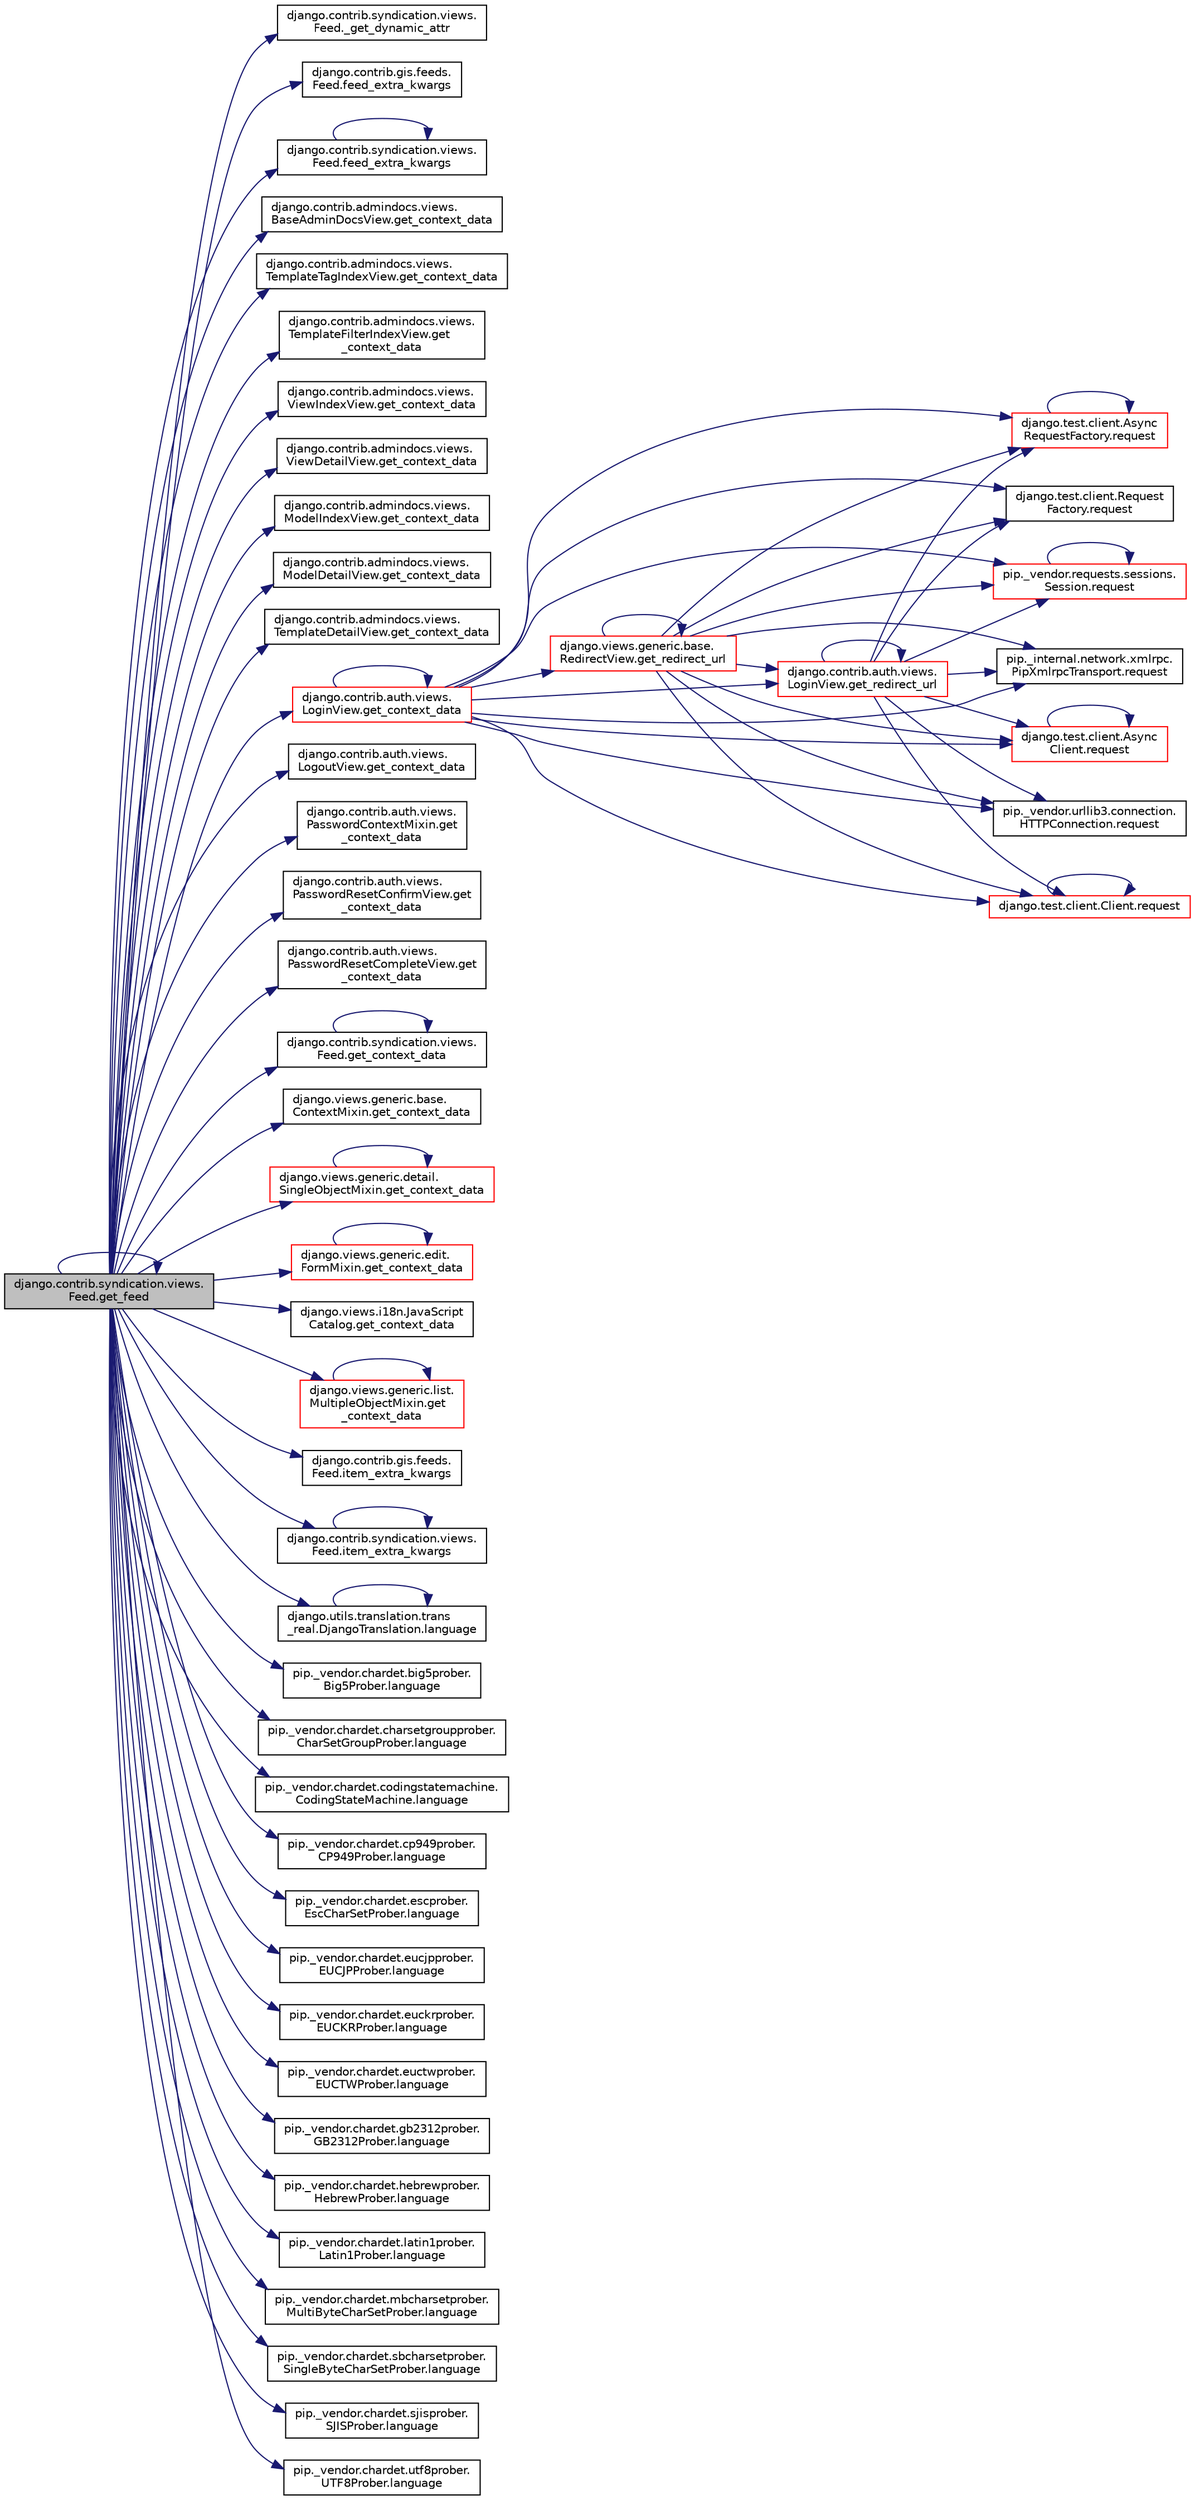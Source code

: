 digraph "django.contrib.syndication.views.Feed.get_feed"
{
 // LATEX_PDF_SIZE
  edge [fontname="Helvetica",fontsize="10",labelfontname="Helvetica",labelfontsize="10"];
  node [fontname="Helvetica",fontsize="10",shape=record];
  rankdir="LR";
  Node1 [label="django.contrib.syndication.views.\lFeed.get_feed",height=0.2,width=0.4,color="black", fillcolor="grey75", style="filled", fontcolor="black",tooltip=" "];
  Node1 -> Node2 [color="midnightblue",fontsize="10",style="solid",fontname="Helvetica"];
  Node2 [label="django.contrib.syndication.views.\lFeed._get_dynamic_attr",height=0.2,width=0.4,color="black", fillcolor="white", style="filled",URL="$df/de9/classdjango_1_1contrib_1_1syndication_1_1views_1_1_feed.html#a947e0b52ba0195195aab25a04c6b9958",tooltip=" "];
  Node1 -> Node3 [color="midnightblue",fontsize="10",style="solid",fontname="Helvetica"];
  Node3 [label="django.contrib.gis.feeds.\lFeed.feed_extra_kwargs",height=0.2,width=0.4,color="black", fillcolor="white", style="filled",URL="$d0/d61/classdjango_1_1contrib_1_1gis_1_1feeds_1_1_feed.html#a7953b3c420b877af6b4433cb3379c64e",tooltip=" "];
  Node1 -> Node4 [color="midnightblue",fontsize="10",style="solid",fontname="Helvetica"];
  Node4 [label="django.contrib.syndication.views.\lFeed.feed_extra_kwargs",height=0.2,width=0.4,color="black", fillcolor="white", style="filled",URL="$df/de9/classdjango_1_1contrib_1_1syndication_1_1views_1_1_feed.html#afcb066bbc1f713aa19f6c3bd901802ad",tooltip=" "];
  Node4 -> Node4 [color="midnightblue",fontsize="10",style="solid",fontname="Helvetica"];
  Node1 -> Node5 [color="midnightblue",fontsize="10",style="solid",fontname="Helvetica"];
  Node5 [label="django.contrib.admindocs.views.\lBaseAdminDocsView.get_context_data",height=0.2,width=0.4,color="black", fillcolor="white", style="filled",URL="$db/dfd/classdjango_1_1contrib_1_1admindocs_1_1views_1_1_base_admin_docs_view.html#afe507747239d4ee0962879aacad07988",tooltip=" "];
  Node1 -> Node6 [color="midnightblue",fontsize="10",style="solid",fontname="Helvetica"];
  Node6 [label="django.contrib.admindocs.views.\lTemplateTagIndexView.get_context_data",height=0.2,width=0.4,color="black", fillcolor="white", style="filled",URL="$de/dc2/classdjango_1_1contrib_1_1admindocs_1_1views_1_1_template_tag_index_view.html#a8694f48e49dc87745ab33af5b3586129",tooltip=" "];
  Node1 -> Node7 [color="midnightblue",fontsize="10",style="solid",fontname="Helvetica"];
  Node7 [label="django.contrib.admindocs.views.\lTemplateFilterIndexView.get\l_context_data",height=0.2,width=0.4,color="black", fillcolor="white", style="filled",URL="$d6/dda/classdjango_1_1contrib_1_1admindocs_1_1views_1_1_template_filter_index_view.html#a6894c4cfedb0f79e9dfa8826705bcc8d",tooltip=" "];
  Node1 -> Node8 [color="midnightblue",fontsize="10",style="solid",fontname="Helvetica"];
  Node8 [label="django.contrib.admindocs.views.\lViewIndexView.get_context_data",height=0.2,width=0.4,color="black", fillcolor="white", style="filled",URL="$db/d45/classdjango_1_1contrib_1_1admindocs_1_1views_1_1_view_index_view.html#afcfec43228660330edfbed2de6a40a2e",tooltip=" "];
  Node1 -> Node9 [color="midnightblue",fontsize="10",style="solid",fontname="Helvetica"];
  Node9 [label="django.contrib.admindocs.views.\lViewDetailView.get_context_data",height=0.2,width=0.4,color="black", fillcolor="white", style="filled",URL="$db/d46/classdjango_1_1contrib_1_1admindocs_1_1views_1_1_view_detail_view.html#af0c3d66f4bdcbba051bc1be84d510a16",tooltip=" "];
  Node1 -> Node10 [color="midnightblue",fontsize="10",style="solid",fontname="Helvetica"];
  Node10 [label="django.contrib.admindocs.views.\lModelIndexView.get_context_data",height=0.2,width=0.4,color="black", fillcolor="white", style="filled",URL="$d0/dbc/classdjango_1_1contrib_1_1admindocs_1_1views_1_1_model_index_view.html#af1c785c4376fb2c8de1c6378a5755ca6",tooltip=" "];
  Node1 -> Node11 [color="midnightblue",fontsize="10",style="solid",fontname="Helvetica"];
  Node11 [label="django.contrib.admindocs.views.\lModelDetailView.get_context_data",height=0.2,width=0.4,color="black", fillcolor="white", style="filled",URL="$d4/d58/classdjango_1_1contrib_1_1admindocs_1_1views_1_1_model_detail_view.html#abae4d62fc41edfe62aad89bc8732010d",tooltip=" "];
  Node1 -> Node12 [color="midnightblue",fontsize="10",style="solid",fontname="Helvetica"];
  Node12 [label="django.contrib.admindocs.views.\lTemplateDetailView.get_context_data",height=0.2,width=0.4,color="black", fillcolor="white", style="filled",URL="$da/d79/classdjango_1_1contrib_1_1admindocs_1_1views_1_1_template_detail_view.html#aeecbbe7d1473d12356e9a7eeb23f504c",tooltip=" "];
  Node1 -> Node13 [color="midnightblue",fontsize="10",style="solid",fontname="Helvetica"];
  Node13 [label="django.contrib.auth.views.\lLoginView.get_context_data",height=0.2,width=0.4,color="red", fillcolor="white", style="filled",URL="$dd/d60/classdjango_1_1contrib_1_1auth_1_1views_1_1_login_view.html#acff2e1c7aa1e0c6dc66cb3e8e26a5ea1",tooltip=" "];
  Node13 -> Node13 [color="midnightblue",fontsize="10",style="solid",fontname="Helvetica"];
  Node13 -> Node14 [color="midnightblue",fontsize="10",style="solid",fontname="Helvetica"];
  Node14 [label="django.contrib.auth.views.\lLoginView.get_redirect_url",height=0.2,width=0.4,color="red", fillcolor="white", style="filled",URL="$dd/d60/classdjango_1_1contrib_1_1auth_1_1views_1_1_login_view.html#a8b4c3af080df3c4b69b0d8f422557c27",tooltip=" "];
  Node14 -> Node14 [color="midnightblue",fontsize="10",style="solid",fontname="Helvetica"];
  Node14 -> Node16 [color="midnightblue",fontsize="10",style="solid",fontname="Helvetica"];
  Node16 [label="django.test.client.Request\lFactory.request",height=0.2,width=0.4,color="black", fillcolor="white", style="filled",URL="$db/d7f/classdjango_1_1test_1_1client_1_1_request_factory.html#a12550839ba4cbabcf38bff0d2ff69f0a",tooltip=" "];
  Node14 -> Node17 [color="midnightblue",fontsize="10",style="solid",fontname="Helvetica"];
  Node17 [label="django.test.client.Async\lRequestFactory.request",height=0.2,width=0.4,color="red", fillcolor="white", style="filled",URL="$d6/de5/classdjango_1_1test_1_1client_1_1_async_request_factory.html#a8dcee74bc0f05203aa2aa2aad95555a9",tooltip=" "];
  Node17 -> Node17 [color="midnightblue",fontsize="10",style="solid",fontname="Helvetica"];
  Node14 -> Node19 [color="midnightblue",fontsize="10",style="solid",fontname="Helvetica"];
  Node19 [label="django.test.client.Client.request",height=0.2,width=0.4,color="red", fillcolor="white", style="filled",URL="$d2/d2e/classdjango_1_1test_1_1client_1_1_client.html#a4b25cead120a234c08a522e016cb6138",tooltip=" "];
  Node19 -> Node19 [color="midnightblue",fontsize="10",style="solid",fontname="Helvetica"];
  Node14 -> Node24 [color="midnightblue",fontsize="10",style="solid",fontname="Helvetica"];
  Node24 [label="django.test.client.Async\lClient.request",height=0.2,width=0.4,color="red", fillcolor="white", style="filled",URL="$d9/dd7/classdjango_1_1test_1_1client_1_1_async_client.html#a38330cfdf01cb69d3dd0bdb8b9777bd9",tooltip=" "];
  Node24 -> Node24 [color="midnightblue",fontsize="10",style="solid",fontname="Helvetica"];
  Node14 -> Node25 [color="midnightblue",fontsize="10",style="solid",fontname="Helvetica"];
  Node25 [label="pip._internal.network.xmlrpc.\lPipXmlrpcTransport.request",height=0.2,width=0.4,color="black", fillcolor="white", style="filled",URL="$dd/d8a/classpip_1_1__internal_1_1network_1_1xmlrpc_1_1_pip_xmlrpc_transport.html#adb84317dcc522d845a56ce9cc4f82522",tooltip=" "];
  Node14 -> Node26 [color="midnightblue",fontsize="10",style="solid",fontname="Helvetica"];
  Node26 [label="pip._vendor.requests.sessions.\lSession.request",height=0.2,width=0.4,color="red", fillcolor="white", style="filled",URL="$da/de9/classpip_1_1__vendor_1_1requests_1_1sessions_1_1_session.html#a718b60e99280c6ef1a346cb6dc0a90c8",tooltip=" "];
  Node26 -> Node26 [color="midnightblue",fontsize="10",style="solid",fontname="Helvetica"];
  Node14 -> Node458 [color="midnightblue",fontsize="10",style="solid",fontname="Helvetica"];
  Node458 [label="pip._vendor.urllib3.connection.\lHTTPConnection.request",height=0.2,width=0.4,color="black", fillcolor="white", style="filled",URL="$d2/d75/classpip_1_1__vendor_1_1urllib3_1_1connection_1_1_h_t_t_p_connection.html#ae44707607a133fa0d27085cc2ea9ef85",tooltip=" "];
  Node13 -> Node2768 [color="midnightblue",fontsize="10",style="solid",fontname="Helvetica"];
  Node2768 [label="django.views.generic.base.\lRedirectView.get_redirect_url",height=0.2,width=0.4,color="red", fillcolor="white", style="filled",URL="$dd/dec/classdjango_1_1views_1_1generic_1_1base_1_1_redirect_view.html#a85ffe8d60d5ef6e330995fdaf6330929",tooltip=" "];
  Node2768 -> Node14 [color="midnightblue",fontsize="10",style="solid",fontname="Helvetica"];
  Node2768 -> Node2768 [color="midnightblue",fontsize="10",style="solid",fontname="Helvetica"];
  Node2768 -> Node16 [color="midnightblue",fontsize="10",style="solid",fontname="Helvetica"];
  Node2768 -> Node17 [color="midnightblue",fontsize="10",style="solid",fontname="Helvetica"];
  Node2768 -> Node19 [color="midnightblue",fontsize="10",style="solid",fontname="Helvetica"];
  Node2768 -> Node24 [color="midnightblue",fontsize="10",style="solid",fontname="Helvetica"];
  Node2768 -> Node25 [color="midnightblue",fontsize="10",style="solid",fontname="Helvetica"];
  Node2768 -> Node458 [color="midnightblue",fontsize="10",style="solid",fontname="Helvetica"];
  Node2768 -> Node26 [color="midnightblue",fontsize="10",style="solid",fontname="Helvetica"];
  Node13 -> Node25 [color="midnightblue",fontsize="10",style="solid",fontname="Helvetica"];
  Node13 -> Node16 [color="midnightblue",fontsize="10",style="solid",fontname="Helvetica"];
  Node13 -> Node17 [color="midnightblue",fontsize="10",style="solid",fontname="Helvetica"];
  Node13 -> Node19 [color="midnightblue",fontsize="10",style="solid",fontname="Helvetica"];
  Node13 -> Node24 [color="midnightblue",fontsize="10",style="solid",fontname="Helvetica"];
  Node13 -> Node458 [color="midnightblue",fontsize="10",style="solid",fontname="Helvetica"];
  Node13 -> Node26 [color="midnightblue",fontsize="10",style="solid",fontname="Helvetica"];
  Node1 -> Node654 [color="midnightblue",fontsize="10",style="solid",fontname="Helvetica"];
  Node654 [label="django.contrib.auth.views.\lLogoutView.get_context_data",height=0.2,width=0.4,color="black", fillcolor="white", style="filled",URL="$d5/d9b/classdjango_1_1contrib_1_1auth_1_1views_1_1_logout_view.html#af59714db028ffd7d42a367c96302353e",tooltip=" "];
  Node1 -> Node655 [color="midnightblue",fontsize="10",style="solid",fontname="Helvetica"];
  Node655 [label="django.contrib.auth.views.\lPasswordContextMixin.get\l_context_data",height=0.2,width=0.4,color="black", fillcolor="white", style="filled",URL="$d8/d21/classdjango_1_1contrib_1_1auth_1_1views_1_1_password_context_mixin.html#a52b147214f217ad6f7686ec579176a28",tooltip=" "];
  Node1 -> Node656 [color="midnightblue",fontsize="10",style="solid",fontname="Helvetica"];
  Node656 [label="django.contrib.auth.views.\lPasswordResetConfirmView.get\l_context_data",height=0.2,width=0.4,color="black", fillcolor="white", style="filled",URL="$da/d2d/classdjango_1_1contrib_1_1auth_1_1views_1_1_password_reset_confirm_view.html#a93f5539e44d53f277878598b02095696",tooltip=" "];
  Node1 -> Node657 [color="midnightblue",fontsize="10",style="solid",fontname="Helvetica"];
  Node657 [label="django.contrib.auth.views.\lPasswordResetCompleteView.get\l_context_data",height=0.2,width=0.4,color="black", fillcolor="white", style="filled",URL="$d0/d72/classdjango_1_1contrib_1_1auth_1_1views_1_1_password_reset_complete_view.html#ac38f2ac8c779afbe6dc5140750a64719",tooltip=" "];
  Node1 -> Node658 [color="midnightblue",fontsize="10",style="solid",fontname="Helvetica"];
  Node658 [label="django.contrib.syndication.views.\lFeed.get_context_data",height=0.2,width=0.4,color="black", fillcolor="white", style="filled",URL="$df/de9/classdjango_1_1contrib_1_1syndication_1_1views_1_1_feed.html#a494673bdfe7ab1fd63e448eafe824d0d",tooltip=" "];
  Node658 -> Node658 [color="midnightblue",fontsize="10",style="solid",fontname="Helvetica"];
  Node1 -> Node659 [color="midnightblue",fontsize="10",style="solid",fontname="Helvetica"];
  Node659 [label="django.views.generic.base.\lContextMixin.get_context_data",height=0.2,width=0.4,color="black", fillcolor="white", style="filled",URL="$d1/d6a/classdjango_1_1views_1_1generic_1_1base_1_1_context_mixin.html#a2bd47c19b6d49ba397e056366dc4f987",tooltip=" "];
  Node1 -> Node660 [color="midnightblue",fontsize="10",style="solid",fontname="Helvetica"];
  Node660 [label="django.views.generic.detail.\lSingleObjectMixin.get_context_data",height=0.2,width=0.4,color="red", fillcolor="white", style="filled",URL="$d2/d8d/classdjango_1_1views_1_1generic_1_1detail_1_1_single_object_mixin.html#a5ec8d3c5e41f62f8b8e3332f19f2629b",tooltip=" "];
  Node660 -> Node660 [color="midnightblue",fontsize="10",style="solid",fontname="Helvetica"];
  Node1 -> Node663 [color="midnightblue",fontsize="10",style="solid",fontname="Helvetica"];
  Node663 [label="django.views.generic.edit.\lFormMixin.get_context_data",height=0.2,width=0.4,color="red", fillcolor="white", style="filled",URL="$df/d6a/classdjango_1_1views_1_1generic_1_1edit_1_1_form_mixin.html#a255005d366a84c6e9cb8558c5591a182",tooltip=" "];
  Node663 -> Node663 [color="midnightblue",fontsize="10",style="solid",fontname="Helvetica"];
  Node1 -> Node941 [color="midnightblue",fontsize="10",style="solid",fontname="Helvetica"];
  Node941 [label="django.views.i18n.JavaScript\lCatalog.get_context_data",height=0.2,width=0.4,color="black", fillcolor="white", style="filled",URL="$db/d6f/classdjango_1_1views_1_1i18n_1_1_java_script_catalog.html#a5a17ccd4a241687df3e9c9081233a400",tooltip=" "];
  Node1 -> Node942 [color="midnightblue",fontsize="10",style="solid",fontname="Helvetica"];
  Node942 [label="django.views.generic.list.\lMultipleObjectMixin.get\l_context_data",height=0.2,width=0.4,color="red", fillcolor="white", style="filled",URL="$dc/db8/classdjango_1_1views_1_1generic_1_1list_1_1_multiple_object_mixin.html#a389901a82eab25cb00cfaff36388c6f9",tooltip=" "];
  Node942 -> Node942 [color="midnightblue",fontsize="10",style="solid",fontname="Helvetica"];
  Node1 -> Node1 [color="midnightblue",fontsize="10",style="solid",fontname="Helvetica"];
  Node1 -> Node5535 [color="midnightblue",fontsize="10",style="solid",fontname="Helvetica"];
  Node5535 [label="django.contrib.gis.feeds.\lFeed.item_extra_kwargs",height=0.2,width=0.4,color="black", fillcolor="white", style="filled",URL="$d0/d61/classdjango_1_1contrib_1_1gis_1_1feeds_1_1_feed.html#a333e5d719bb349f93b39cbbaa7f71129",tooltip=" "];
  Node1 -> Node5536 [color="midnightblue",fontsize="10",style="solid",fontname="Helvetica"];
  Node5536 [label="django.contrib.syndication.views.\lFeed.item_extra_kwargs",height=0.2,width=0.4,color="black", fillcolor="white", style="filled",URL="$df/de9/classdjango_1_1contrib_1_1syndication_1_1views_1_1_feed.html#a8ec215aa36ef583f6ac68d8bec4229f5",tooltip=" "];
  Node5536 -> Node5536 [color="midnightblue",fontsize="10",style="solid",fontname="Helvetica"];
  Node1 -> Node4605 [color="midnightblue",fontsize="10",style="solid",fontname="Helvetica"];
  Node4605 [label="django.utils.translation.trans\l_real.DjangoTranslation.language",height=0.2,width=0.4,color="black", fillcolor="white", style="filled",URL="$d1/d65/classdjango_1_1utils_1_1translation_1_1trans__real_1_1_django_translation.html#a6d4c88bce8da55b9f290bceb1ac53bab",tooltip=" "];
  Node4605 -> Node4605 [color="midnightblue",fontsize="10",style="solid",fontname="Helvetica"];
  Node1 -> Node4606 [color="midnightblue",fontsize="10",style="solid",fontname="Helvetica"];
  Node4606 [label="pip._vendor.chardet.big5prober.\lBig5Prober.language",height=0.2,width=0.4,color="black", fillcolor="white", style="filled",URL="$d3/d97/classpip_1_1__vendor_1_1chardet_1_1big5prober_1_1_big5_prober.html#afd9d15354d56e820245fa4567abfae51",tooltip=" "];
  Node1 -> Node4607 [color="midnightblue",fontsize="10",style="solid",fontname="Helvetica"];
  Node4607 [label="pip._vendor.chardet.charsetgroupprober.\lCharSetGroupProber.language",height=0.2,width=0.4,color="black", fillcolor="white", style="filled",URL="$d5/d8f/classpip_1_1__vendor_1_1chardet_1_1charsetgroupprober_1_1_char_set_group_prober.html#abf98124d05d0bb98c439b1fca791bd3f",tooltip=" "];
  Node1 -> Node4608 [color="midnightblue",fontsize="10",style="solid",fontname="Helvetica"];
  Node4608 [label="pip._vendor.chardet.codingstatemachine.\lCodingStateMachine.language",height=0.2,width=0.4,color="black", fillcolor="white", style="filled",URL="$d8/d67/classpip_1_1__vendor_1_1chardet_1_1codingstatemachine_1_1_coding_state_machine.html#a614d534b5c14959315e4b64155104567",tooltip=" "];
  Node1 -> Node4609 [color="midnightblue",fontsize="10",style="solid",fontname="Helvetica"];
  Node4609 [label="pip._vendor.chardet.cp949prober.\lCP949Prober.language",height=0.2,width=0.4,color="black", fillcolor="white", style="filled",URL="$d8/d7e/classpip_1_1__vendor_1_1chardet_1_1cp949prober_1_1_c_p949_prober.html#ac8fe448002c774b4ff5d8b7f0332fbb3",tooltip=" "];
  Node1 -> Node4610 [color="midnightblue",fontsize="10",style="solid",fontname="Helvetica"];
  Node4610 [label="pip._vendor.chardet.escprober.\lEscCharSetProber.language",height=0.2,width=0.4,color="black", fillcolor="white", style="filled",URL="$d9/d37/classpip_1_1__vendor_1_1chardet_1_1escprober_1_1_esc_char_set_prober.html#a1768393ac33fa52ebdce13a8a471e2a5",tooltip=" "];
  Node1 -> Node4611 [color="midnightblue",fontsize="10",style="solid",fontname="Helvetica"];
  Node4611 [label="pip._vendor.chardet.eucjpprober.\lEUCJPProber.language",height=0.2,width=0.4,color="black", fillcolor="white", style="filled",URL="$dd/d73/classpip_1_1__vendor_1_1chardet_1_1eucjpprober_1_1_e_u_c_j_p_prober.html#aed402fd71c8687729cf8545f2b10102a",tooltip=" "];
  Node1 -> Node4612 [color="midnightblue",fontsize="10",style="solid",fontname="Helvetica"];
  Node4612 [label="pip._vendor.chardet.euckrprober.\lEUCKRProber.language",height=0.2,width=0.4,color="black", fillcolor="white", style="filled",URL="$d3/d98/classpip_1_1__vendor_1_1chardet_1_1euckrprober_1_1_e_u_c_k_r_prober.html#ae0af5ccf866ab59e7d7547b00f75d200",tooltip=" "];
  Node1 -> Node4613 [color="midnightblue",fontsize="10",style="solid",fontname="Helvetica"];
  Node4613 [label="pip._vendor.chardet.euctwprober.\lEUCTWProber.language",height=0.2,width=0.4,color="black", fillcolor="white", style="filled",URL="$d2/d8f/classpip_1_1__vendor_1_1chardet_1_1euctwprober_1_1_e_u_c_t_w_prober.html#aabf34a5568ac9527ce72e36254031795",tooltip=" "];
  Node1 -> Node4614 [color="midnightblue",fontsize="10",style="solid",fontname="Helvetica"];
  Node4614 [label="pip._vendor.chardet.gb2312prober.\lGB2312Prober.language",height=0.2,width=0.4,color="black", fillcolor="white", style="filled",URL="$d8/d05/classpip_1_1__vendor_1_1chardet_1_1gb2312prober_1_1_g_b2312_prober.html#a4eecf0514f79e6fa01e511d8344c1111",tooltip=" "];
  Node1 -> Node4615 [color="midnightblue",fontsize="10",style="solid",fontname="Helvetica"];
  Node4615 [label="pip._vendor.chardet.hebrewprober.\lHebrewProber.language",height=0.2,width=0.4,color="black", fillcolor="white", style="filled",URL="$db/db2/classpip_1_1__vendor_1_1chardet_1_1hebrewprober_1_1_hebrew_prober.html#a0ebc7c3d6a351f58682178da11ec421c",tooltip=" "];
  Node1 -> Node4616 [color="midnightblue",fontsize="10",style="solid",fontname="Helvetica"];
  Node4616 [label="pip._vendor.chardet.latin1prober.\lLatin1Prober.language",height=0.2,width=0.4,color="black", fillcolor="white", style="filled",URL="$d6/d9c/classpip_1_1__vendor_1_1chardet_1_1latin1prober_1_1_latin1_prober.html#a1df41411b438778c9d2253835ef046b6",tooltip=" "];
  Node1 -> Node4617 [color="midnightblue",fontsize="10",style="solid",fontname="Helvetica"];
  Node4617 [label="pip._vendor.chardet.mbcharsetprober.\lMultiByteCharSetProber.language",height=0.2,width=0.4,color="black", fillcolor="white", style="filled",URL="$df/d40/classpip_1_1__vendor_1_1chardet_1_1mbcharsetprober_1_1_multi_byte_char_set_prober.html#aa1f7851ce3bf7ad59164bfa41285a3a4",tooltip=" "];
  Node1 -> Node4618 [color="midnightblue",fontsize="10",style="solid",fontname="Helvetica"];
  Node4618 [label="pip._vendor.chardet.sbcharsetprober.\lSingleByteCharSetProber.language",height=0.2,width=0.4,color="black", fillcolor="white", style="filled",URL="$d1/d89/classpip_1_1__vendor_1_1chardet_1_1sbcharsetprober_1_1_single_byte_char_set_prober.html#ad86bfea350cea90d3e0d3c9aeb5a5834",tooltip=" "];
  Node1 -> Node4619 [color="midnightblue",fontsize="10",style="solid",fontname="Helvetica"];
  Node4619 [label="pip._vendor.chardet.sjisprober.\lSJISProber.language",height=0.2,width=0.4,color="black", fillcolor="white", style="filled",URL="$dc/dba/classpip_1_1__vendor_1_1chardet_1_1sjisprober_1_1_s_j_i_s_prober.html#a8365c10e80d3a5ae5bbdf036335ff219",tooltip=" "];
  Node1 -> Node4620 [color="midnightblue",fontsize="10",style="solid",fontname="Helvetica"];
  Node4620 [label="pip._vendor.chardet.utf8prober.\lUTF8Prober.language",height=0.2,width=0.4,color="black", fillcolor="white", style="filled",URL="$d7/d49/classpip_1_1__vendor_1_1chardet_1_1utf8prober_1_1_u_t_f8_prober.html#a0ca12107b57022c80e8de6573fb6f692",tooltip=" "];
}
